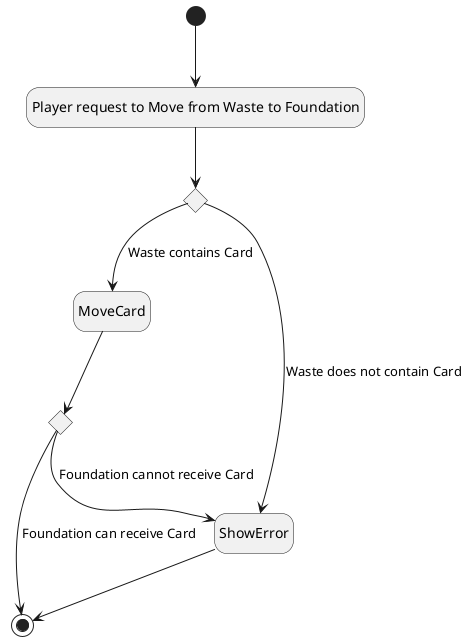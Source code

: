 @startuml


state choice1 <<choice>> 
state choice2 <<choice>> 

hide empty description 
state "Player request to Move from Waste to Foundation" as 1

[*] --> 1

1 --> choice1
choice1 --> MoveCard : Waste contains Card
choice1 --> ShowError : Waste does not contain Card
ShowError --> [*]
MoveCard -down-> choice2
choice2 --> ShowError : Foundation cannot receive Card
choice2 --> [*] : Foundation can receive Card


@enduml
